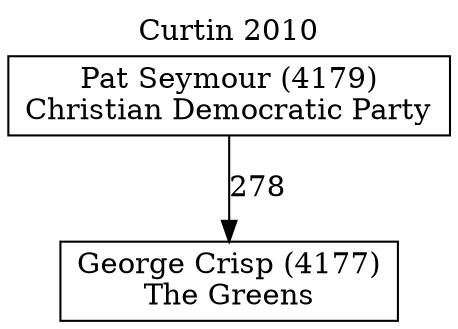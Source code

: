// House preference flow
digraph "George Crisp (4177)_Curtin_2010" {
	graph [label="Curtin 2010" labelloc=t mclimit=10]
	node [shape=box]
	"George Crisp (4177)" [label="George Crisp (4177)
The Greens"]
	"Pat Seymour (4179)" [label="Pat Seymour (4179)
Christian Democratic Party"]
	"Pat Seymour (4179)" [label="Pat Seymour (4179)
Christian Democratic Party"]
	"Pat Seymour (4179)" -> "George Crisp (4177)" [label=278]
}
